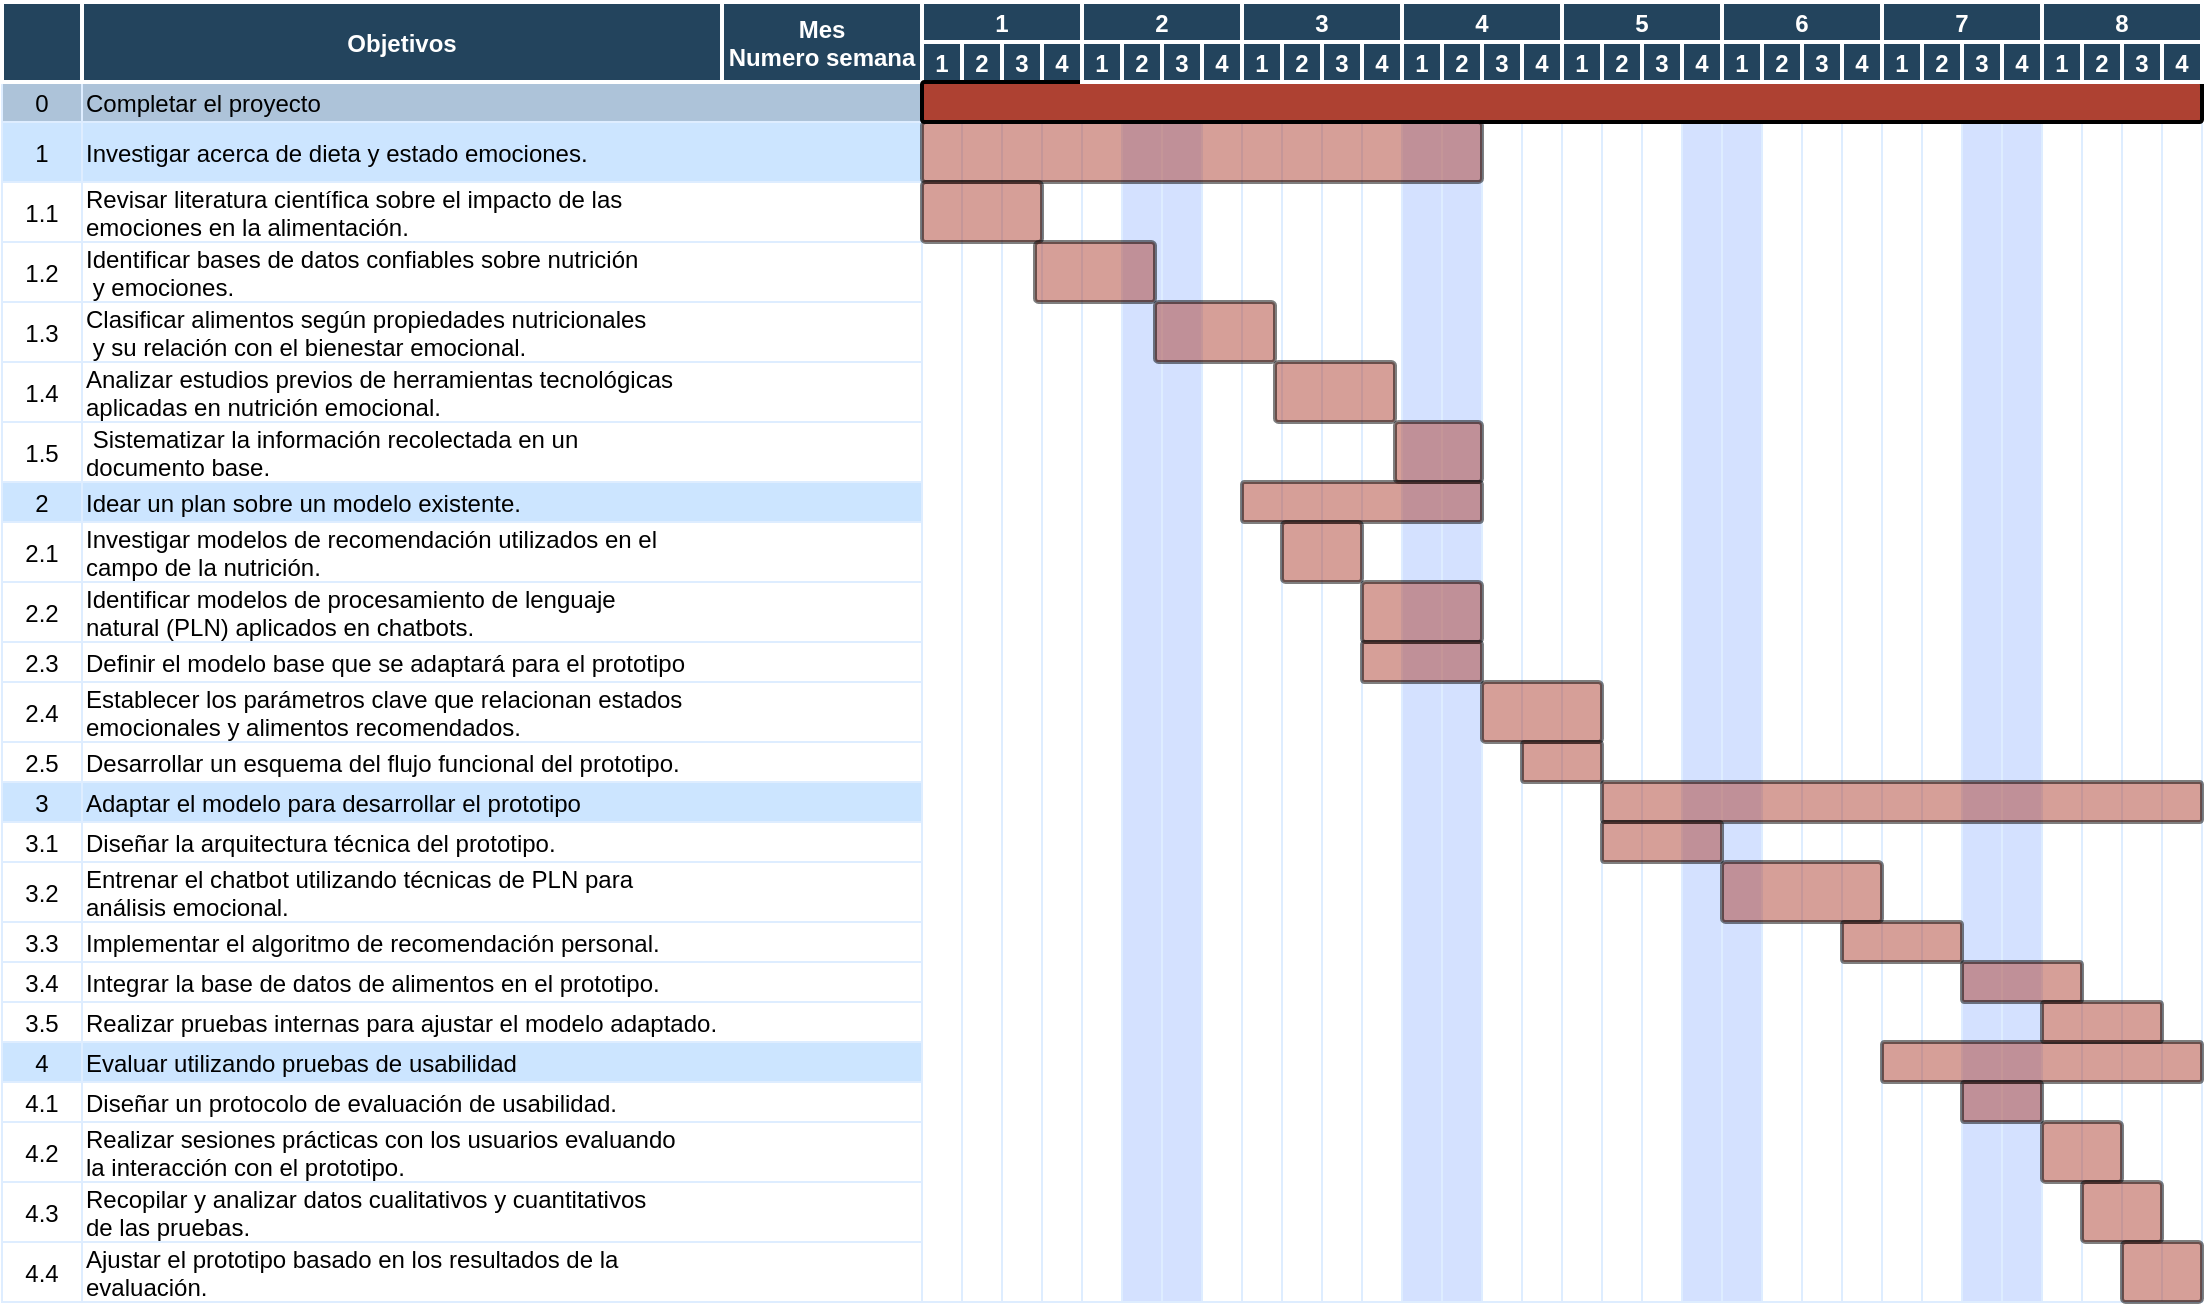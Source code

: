 <mxfile version="25.0.1">
  <diagram name="Page-1" id="8378b5f6-a2b2-b727-a746-972ab9d02e00">
    <mxGraphModel dx="1173" dy="677" grid="1" gridSize="10" guides="1" tooltips="1" connect="0" arrows="1" fold="1" page="1" pageScale="1.5" pageWidth="1169" pageHeight="827" background="none" math="0" shadow="0">
      <root>
        <mxCell id="0" />
        <mxCell id="1" parent="0" />
        <mxCell id="63" value="0" style="strokeColor=#DEEDFF;fillColor=#ADC3D9" parent="1" vertex="1">
          <mxGeometry x="40" y="360" width="40" height="20" as="geometry" />
        </mxCell>
        <mxCell id="64" value="Completar el proyecto" style="align=left;strokeColor=#DEEDFF;fillColor=#ADC3D9" parent="1" vertex="1">
          <mxGeometry x="80" y="360" width="420" height="20" as="geometry" />
        </mxCell>
        <mxCell id="68" value="" style="strokeColor=#DEEDFF" parent="1" vertex="1">
          <mxGeometry x="500" y="360" width="20" height="610" as="geometry" />
        </mxCell>
        <mxCell id="69" value="1" style="strokeColor=#DEEDFF;fillColor=#CCE5FF" parent="1" vertex="1">
          <mxGeometry x="40" y="380" width="40" height="30" as="geometry" />
        </mxCell>
        <mxCell id="70" value="Investigar acerca de dieta y estado emociones." style="align=left;strokeColor=#DEEDFF;fillColor=#CCE5FF" parent="1" vertex="1">
          <mxGeometry x="80" y="380" width="420" height="30" as="geometry" />
        </mxCell>
        <mxCell id="74" value="1.1" style="strokeColor=#DEEDFF" parent="1" vertex="1">
          <mxGeometry x="40" y="410" width="40" height="30" as="geometry" />
        </mxCell>
        <mxCell id="75" value="Revisar literatura científica sobre el impacto de las &#xa;emociones en la alimentación." style="align=left;strokeColor=#DEEDFF" parent="1" vertex="1">
          <mxGeometry x="80" y="410" width="420" height="30" as="geometry" />
        </mxCell>
        <mxCell id="79" value="1.2" style="strokeColor=#DEEDFF" parent="1" vertex="1">
          <mxGeometry x="40" y="440" width="40" height="30" as="geometry" />
        </mxCell>
        <mxCell id="80" value="Identificar bases de datos confiables sobre nutrición&#xa; y emociones." style="align=left;strokeColor=#DEEDFF" parent="1" vertex="1">
          <mxGeometry x="80" y="440" width="420" height="30" as="geometry" />
        </mxCell>
        <mxCell id="84" value="1.3" style="strokeColor=#DEEDFF" parent="1" vertex="1">
          <mxGeometry x="40" y="470" width="40" height="30" as="geometry" />
        </mxCell>
        <mxCell id="85" value="Clasificar alimentos según propiedades nutricionales&#xa; y su relación con el bienestar emocional." style="align=left;strokeColor=#DEEDFF" parent="1" vertex="1">
          <mxGeometry x="80" y="470" width="420" height="30" as="geometry" />
        </mxCell>
        <mxCell id="89" value="1.4" style="strokeColor=#DEEDFF" parent="1" vertex="1">
          <mxGeometry x="40" y="500" width="40" height="30" as="geometry" />
        </mxCell>
        <mxCell id="90" value="Analizar estudios previos de herramientas tecnológicas &#xa;aplicadas en nutrición emocional." style="align=left;strokeColor=#DEEDFF" parent="1" vertex="1">
          <mxGeometry x="80" y="500" width="420" height="30" as="geometry" />
        </mxCell>
        <mxCell id="94" value="1.5" style="strokeColor=#DEEDFF" parent="1" vertex="1">
          <mxGeometry x="40" y="530" width="40" height="30" as="geometry" />
        </mxCell>
        <mxCell id="95" value=" Sistematizar la información recolectada en un &#xa;documento base." style="align=left;strokeColor=#DEEDFF" parent="1" vertex="1">
          <mxGeometry x="80" y="530" width="420" height="30" as="geometry" />
        </mxCell>
        <mxCell id="99" value="2.1" style="strokeColor=#DEEDFF" parent="1" vertex="1">
          <mxGeometry x="40" y="580" width="40" height="30" as="geometry" />
        </mxCell>
        <mxCell id="100" value="Investigar modelos de recomendación utilizados en el &#xa;campo de la nutrición." style="align=left;strokeColor=#DEEDFF" parent="1" vertex="1">
          <mxGeometry x="80" y="580" width="420" height="30" as="geometry" />
        </mxCell>
        <mxCell id="104" value="2" style="strokeColor=#DEEDFF;fillColor=#CCE5FF" parent="1" vertex="1">
          <mxGeometry x="40.0" y="560.0" width="40" height="20" as="geometry" />
        </mxCell>
        <mxCell id="105" value="Idear un plan sobre un modelo existente." style="align=left;strokeColor=#DEEDFF;fillColor=#CCE5FF" parent="1" vertex="1">
          <mxGeometry x="80" y="560" width="420" height="20" as="geometry" />
        </mxCell>
        <mxCell id="109" value="2.2" style="strokeColor=#DEEDFF" parent="1" vertex="1">
          <mxGeometry x="40" y="610" width="40" height="30" as="geometry" />
        </mxCell>
        <mxCell id="110" value="Identificar modelos de procesamiento de lenguaje&#xa;natural (PLN) aplicados en chatbots." style="align=left;strokeColor=#DEEDFF" parent="1" vertex="1">
          <mxGeometry x="80" y="610" width="420" height="30" as="geometry" />
        </mxCell>
        <mxCell id="114" value="2.3" style="strokeColor=#DEEDFF" parent="1" vertex="1">
          <mxGeometry x="40" y="640" width="40" height="20" as="geometry" />
        </mxCell>
        <mxCell id="115" value="Definir el modelo base que se adaptará para el prototipo" style="align=left;strokeColor=#DEEDFF" parent="1" vertex="1">
          <mxGeometry x="80" y="640" width="420" height="20" as="geometry" />
        </mxCell>
        <mxCell id="119" value="2.4" style="strokeColor=#DEEDFF" parent="1" vertex="1">
          <mxGeometry x="40" y="660" width="40" height="30" as="geometry" />
        </mxCell>
        <mxCell id="120" value="Establecer los parámetros clave que relacionan estados &#xa;emocionales y alimentos recomendados." style="align=left;strokeColor=#DEEDFF" parent="1" vertex="1">
          <mxGeometry x="80" y="660" width="420" height="30" as="geometry" />
        </mxCell>
        <mxCell id="124" value="2.5" style="strokeColor=#DEEDFF" parent="1" vertex="1">
          <mxGeometry x="40.0" y="690.0" width="40" height="20" as="geometry" />
        </mxCell>
        <mxCell id="125" value="Desarrollar un esquema del flujo funcional del prototipo." style="align=left;strokeColor=#DEEDFF" parent="1" vertex="1">
          <mxGeometry x="80" y="690" width="420" height="20" as="geometry" />
        </mxCell>
        <mxCell id="129" value="3.1" style="strokeColor=#DEEDFF" parent="1" vertex="1">
          <mxGeometry x="40.0" y="730.0" width="40" height="20" as="geometry" />
        </mxCell>
        <mxCell id="130" value="Diseñar la arquitectura técnica del prototipo." style="align=left;strokeColor=#DEEDFF" parent="1" vertex="1">
          <mxGeometry x="80" y="730" width="420" height="20" as="geometry" />
        </mxCell>
        <mxCell id="134" value="3.2" style="strokeColor=#DEEDFF;fillColor=#FFFFFF" parent="1" vertex="1">
          <mxGeometry x="40" y="750" width="40" height="30" as="geometry" />
        </mxCell>
        <mxCell id="135" value="Entrenar el chatbot utilizando técnicas de PLN para &#xa;análisis emocional." style="align=left;strokeColor=#DEEDFF;fillColor=#FFFFFF" parent="1" vertex="1">
          <mxGeometry x="80" y="750" width="420" height="30" as="geometry" />
        </mxCell>
        <mxCell id="139" value="3" style="strokeColor=#DEEDFF;fillColor=#CCE5FF" parent="1" vertex="1">
          <mxGeometry x="40.0" y="710.0" width="40" height="20" as="geometry" />
        </mxCell>
        <mxCell id="140" value="Adaptar el modelo para desarrollar el prototipo" style="align=left;strokeColor=#DEEDFF;fillColor=#CCE5FF" parent="1" vertex="1">
          <mxGeometry x="80" y="710" width="420" height="20" as="geometry" />
        </mxCell>
        <mxCell id="144" value="3.3" style="strokeColor=#DEEDFF" parent="1" vertex="1">
          <mxGeometry x="40.0" y="780.0" width="40" height="20" as="geometry" />
        </mxCell>
        <mxCell id="145" value="Implementar el algoritmo de recomendación personal." style="align=left;strokeColor=#DEEDFF" parent="1" vertex="1">
          <mxGeometry x="80" y="780" width="420" height="20" as="geometry" />
        </mxCell>
        <mxCell id="149" value="3.4" style="strokeColor=#DEEDFF" parent="1" vertex="1">
          <mxGeometry x="40.0" y="800.0" width="40" height="20" as="geometry" />
        </mxCell>
        <mxCell id="150" value="Integrar la base de datos de alimentos en el prototipo." style="align=left;strokeColor=#DEEDFF" parent="1" vertex="1">
          <mxGeometry x="80" y="800" width="420" height="20" as="geometry" />
        </mxCell>
        <mxCell id="154" value="3.5" style="strokeColor=#DEEDFF" parent="1" vertex="1">
          <mxGeometry x="40.0" y="820.0" width="40" height="20" as="geometry" />
        </mxCell>
        <mxCell id="155" value="Realizar pruebas internas para ajustar el modelo adaptado." style="align=left;strokeColor=#DEEDFF" parent="1" vertex="1">
          <mxGeometry x="80" y="820" width="420" height="20" as="geometry" />
        </mxCell>
        <mxCell id="159" value="4.1" style="strokeColor=#DEEDFF" parent="1" vertex="1">
          <mxGeometry x="40.0" y="860.0" width="40" height="20" as="geometry" />
        </mxCell>
        <mxCell id="160" value="Diseñar un protocolo de evaluación de usabilidad." style="align=left;strokeColor=#DEEDFF" parent="1" vertex="1">
          <mxGeometry x="80" y="860" width="420" height="20" as="geometry" />
        </mxCell>
        <mxCell id="164" value="4.2" style="strokeColor=#DEEDFF" parent="1" vertex="1">
          <mxGeometry x="40" y="880" width="40" height="30" as="geometry" />
        </mxCell>
        <mxCell id="169" value="4.3" style="strokeColor=#DEEDFF" parent="1" vertex="1">
          <mxGeometry x="40" y="910" width="40" height="30" as="geometry" />
        </mxCell>
        <mxCell id="170" value="Realizar sesiones prácticas con los usuarios evaluando &#xa;la interacción con el prototipo." style="align=left;strokeColor=#DEEDFF" parent="1" vertex="1">
          <mxGeometry x="80" y="880" width="420" height="30" as="geometry" />
        </mxCell>
        <mxCell id="174" value="4.4" style="strokeColor=#DEEDFF" parent="1" vertex="1">
          <mxGeometry x="40" y="940" width="40" height="30" as="geometry" />
        </mxCell>
        <mxCell id="175" value="Recopilar y analizar datos cualitativos y cuantitativos &#xa;de las pruebas." style="align=left;strokeColor=#DEEDFF" parent="1" vertex="1">
          <mxGeometry x="80" y="910" width="420" height="30" as="geometry" />
        </mxCell>
        <mxCell id="194" value="" style="strokeColor=#DEEDFF" parent="1" vertex="1">
          <mxGeometry x="520" y="360" width="20" height="610" as="geometry" />
        </mxCell>
        <mxCell id="195" value="" style="strokeColor=#DEEDFF" parent="1" vertex="1">
          <mxGeometry x="540" y="360" width="20" height="610" as="geometry" />
        </mxCell>
        <mxCell id="196" value="" style="strokeColor=#DEEDFF" parent="1" vertex="1">
          <mxGeometry x="560" y="360" width="20" height="610" as="geometry" />
        </mxCell>
        <mxCell id="197" value="" style="strokeColor=#DEEDFF" parent="1" vertex="1">
          <mxGeometry x="580" y="360" width="20" height="610" as="geometry" />
        </mxCell>
        <mxCell id="198" value="" style="strokeColor=#DEEDFF;fillColor=#D4E1FF" parent="1" vertex="1">
          <mxGeometry x="600" y="360" width="20" height="610" as="geometry" />
        </mxCell>
        <mxCell id="199" value="" style="strokeColor=#DEEDFF;fillColor=#D4E1FF" parent="1" vertex="1">
          <mxGeometry x="620" y="360" width="20" height="610" as="geometry" />
        </mxCell>
        <mxCell id="200" value="" style="strokeColor=#DEEDFF" parent="1" vertex="1">
          <mxGeometry x="640" y="360" width="20" height="610" as="geometry" />
        </mxCell>
        <mxCell id="201" value="" style="strokeColor=#DEEDFF" parent="1" vertex="1">
          <mxGeometry x="660" y="360" width="20" height="610" as="geometry" />
        </mxCell>
        <mxCell id="202" value="" style="strokeColor=#DEEDFF" parent="1" vertex="1">
          <mxGeometry x="680" y="360" width="20" height="610" as="geometry" />
        </mxCell>
        <mxCell id="203" value="" style="strokeColor=#DEEDFF" parent="1" vertex="1">
          <mxGeometry x="700" y="360" width="20" height="610" as="geometry" />
        </mxCell>
        <mxCell id="204" value="" style="strokeColor=#DEEDFF" parent="1" vertex="1">
          <mxGeometry x="720" y="360" width="20" height="610" as="geometry" />
        </mxCell>
        <mxCell id="205" value="" style="strokeColor=#DEEDFF;fillColor=#D4E1FF" parent="1" vertex="1">
          <mxGeometry x="740" y="360" width="20" height="610" as="geometry" />
        </mxCell>
        <mxCell id="206" value="" style="strokeColor=#DEEDFF;fillColor=#D4E1FF" parent="1" vertex="1">
          <mxGeometry x="760" y="360" width="20" height="610" as="geometry" />
        </mxCell>
        <mxCell id="207" value="" style="strokeColor=#DEEDFF" parent="1" vertex="1">
          <mxGeometry x="780" y="360" width="20" height="610" as="geometry" />
        </mxCell>
        <mxCell id="208" value="" style="strokeColor=#DEEDFF" parent="1" vertex="1">
          <mxGeometry x="800" y="360" width="20" height="610" as="geometry" />
        </mxCell>
        <mxCell id="209" value="" style="strokeColor=#DEEDFF" parent="1" vertex="1">
          <mxGeometry x="820" y="360" width="20" height="610" as="geometry" />
        </mxCell>
        <mxCell id="210" value="" style="strokeColor=#DEEDFF" parent="1" vertex="1">
          <mxGeometry x="840" y="360" width="20" height="610" as="geometry" />
        </mxCell>
        <mxCell id="211" value="" style="strokeColor=#DEEDFF" parent="1" vertex="1">
          <mxGeometry x="860" y="360" width="20" height="610" as="geometry" />
        </mxCell>
        <mxCell id="212" value="" style="strokeColor=#DEEDFF;fillColor=#D4E1FF" parent="1" vertex="1">
          <mxGeometry x="880" y="360" width="20" height="610" as="geometry" />
        </mxCell>
        <mxCell id="213" value="" style="strokeColor=#DEEDFF;fillColor=#D4E1FF" parent="1" vertex="1">
          <mxGeometry x="900" y="360" width="20" height="610" as="geometry" />
        </mxCell>
        <mxCell id="214" value="" style="strokeColor=#DEEDFF" parent="1" vertex="1">
          <mxGeometry x="920" y="360" width="20" height="610" as="geometry" />
        </mxCell>
        <mxCell id="215" value="" style="strokeColor=#DEEDFF" parent="1" vertex="1">
          <mxGeometry x="940" y="360" width="20" height="610" as="geometry" />
        </mxCell>
        <mxCell id="216" value="" style="strokeColor=#DEEDFF" parent="1" vertex="1">
          <mxGeometry x="960" y="360" width="20" height="610" as="geometry" />
        </mxCell>
        <mxCell id="217" value="" style="strokeColor=#DEEDFF" parent="1" vertex="1">
          <mxGeometry x="980" y="360" width="20" height="610" as="geometry" />
        </mxCell>
        <mxCell id="218" value="" style="strokeColor=#DEEDFF" parent="1" vertex="1">
          <mxGeometry x="1000" y="360" width="20" height="610" as="geometry" />
        </mxCell>
        <mxCell id="219" value="" style="strokeColor=#DEEDFF;fillColor=#D4E1FF" parent="1" vertex="1">
          <mxGeometry x="1020" y="360" width="20" height="610" as="geometry" />
        </mxCell>
        <mxCell id="220" value="" style="strokeColor=#DEEDFF;fillColor=#D4E1FF" parent="1" vertex="1">
          <mxGeometry x="1040" y="360" width="20" height="610" as="geometry" />
        </mxCell>
        <mxCell id="221" value="" style="strokeColor=#DEEDFF" parent="1" vertex="1">
          <mxGeometry x="1060" y="360" width="20" height="610" as="geometry" />
        </mxCell>
        <mxCell id="222" value="" style="strokeColor=#DEEDFF" parent="1" vertex="1">
          <mxGeometry x="1080" y="360" width="20" height="610" as="geometry" />
        </mxCell>
        <mxCell id="223" value="" style="strokeColor=#DEEDFF" parent="1" vertex="1">
          <mxGeometry x="1100" y="360" width="20" height="610" as="geometry" />
        </mxCell>
        <mxCell id="224" value="" style="strokeColor=#DEEDFF" parent="1" vertex="1">
          <mxGeometry x="1120" y="360" width="20" height="610" as="geometry" />
        </mxCell>
        <mxCell id="2" value="Objetivos" style="fillColor=#23445D;strokeColor=#FFFFFF;strokeWidth=2;fontColor=#FFFFFF;fontStyle=1" parent="1" vertex="1">
          <mxGeometry x="80" y="320" width="320" height="40" as="geometry" />
        </mxCell>
        <mxCell id="3" value="" style="fillColor=#23445D;strokeColor=#FFFFFF;strokeWidth=2;fontColor=#FFFFFF;fontStyle=1" parent="1" vertex="1">
          <mxGeometry x="40" y="320" width="40" height="40" as="geometry" />
        </mxCell>
        <mxCell id="4" value="1" style="fillColor=#23445D;strokeColor=#FFFFFF;strokeWidth=2;fontColor=#FFFFFF;fontStyle=1" parent="1" vertex="1">
          <mxGeometry x="500" y="320" width="80" height="20" as="geometry" />
        </mxCell>
        <mxCell id="5" value="1" style="fillColor=#23445D;strokeColor=#FFFFFF;strokeWidth=2;fontColor=#FFFFFF;fontStyle=1" parent="1" vertex="1">
          <mxGeometry x="500.0" y="340.0" width="20" height="20" as="geometry" />
        </mxCell>
        <mxCell id="6" value="2" style="fillColor=#23445D;strokeColor=#FFFFFF;strokeWidth=2;fontColor=#FFFFFF;fontStyle=1" parent="1" vertex="1">
          <mxGeometry x="520.0" y="340.0" width="20" height="20" as="geometry" />
        </mxCell>
        <mxCell id="7" value="3" style="fillColor=#23445D;strokeColor=#FFFFFF;strokeWidth=2;fontColor=#FFFFFF;fontStyle=1" parent="1" vertex="1">
          <mxGeometry x="540.0" y="340.0" width="20" height="20" as="geometry" />
        </mxCell>
        <mxCell id="8" value="4" style="fillColor=#23445D;strokeColor=#FFFFFF;strokeWidth=2;fontColor=#FFFFFF;fontStyle=1" parent="1" vertex="1">
          <mxGeometry x="560.0" y="340.0" width="20" height="20" as="geometry" />
        </mxCell>
        <mxCell id="12" value="Mes&#xa;Numero semana" style="fillColor=#23445D;strokeColor=#FFFFFF;strokeWidth=2;fontColor=#FFFFFF;fontStyle=1" parent="1" vertex="1">
          <mxGeometry x="400" y="320" width="100" height="40" as="geometry" />
        </mxCell>
        <mxCell id="242" value="" style="shape=mxgraph.flowchart.process;fillColor=#AE4132;strokeColor=#000000;strokeWidth=2;opacity=50" parent="1" vertex="1">
          <mxGeometry x="500" y="380" width="280" height="30" as="geometry" />
        </mxCell>
        <mxCell id="254" value="" style="shape=mxgraph.flowchart.process;fillColor=#AE4132;strokeColor=#000000;strokeWidth=2;opacity=100" parent="1" vertex="1">
          <mxGeometry x="500" y="360" width="640" height="20" as="geometry" />
        </mxCell>
        <mxCell id="KMovM7LpsKUAW9iRTQMW-255" value="4" style="strokeColor=#DEEDFF;fillColor=#CCE5FF" vertex="1" parent="1">
          <mxGeometry x="40.0" y="840.0" width="40" height="20" as="geometry" />
        </mxCell>
        <mxCell id="KMovM7LpsKUAW9iRTQMW-256" value="Evaluar utilizando pruebas de usabilidad" style="align=left;strokeColor=#DEEDFF;fillColor=#CCE5FF" vertex="1" parent="1">
          <mxGeometry x="80" y="840" width="420" height="20" as="geometry" />
        </mxCell>
        <mxCell id="KMovM7LpsKUAW9iRTQMW-257" value="Ajustar el prototipo basado en los resultados de la &#xa;evaluación." style="align=left;strokeColor=#DEEDFF" vertex="1" parent="1">
          <mxGeometry x="80" y="940" width="420" height="30" as="geometry" />
        </mxCell>
        <mxCell id="KMovM7LpsKUAW9iRTQMW-259" value="2" style="fillColor=#23445D;strokeColor=#FFFFFF;strokeWidth=2;fontColor=#FFFFFF;fontStyle=1" vertex="1" parent="1">
          <mxGeometry x="580" y="320" width="80" height="20" as="geometry" />
        </mxCell>
        <mxCell id="KMovM7LpsKUAW9iRTQMW-260" value="1" style="fillColor=#23445D;strokeColor=#FFFFFF;strokeWidth=2;fontColor=#FFFFFF;fontStyle=1" vertex="1" parent="1">
          <mxGeometry x="580.0" y="340.0" width="20" height="20" as="geometry" />
        </mxCell>
        <mxCell id="KMovM7LpsKUAW9iRTQMW-261" value="2" style="fillColor=#23445D;strokeColor=#FFFFFF;strokeWidth=2;fontColor=#FFFFFF;fontStyle=1" vertex="1" parent="1">
          <mxGeometry x="600.0" y="340.0" width="20" height="20" as="geometry" />
        </mxCell>
        <mxCell id="KMovM7LpsKUAW9iRTQMW-262" value="3" style="fillColor=#23445D;strokeColor=#FFFFFF;strokeWidth=2;fontColor=#FFFFFF;fontStyle=1" vertex="1" parent="1">
          <mxGeometry x="620.0" y="340.0" width="20" height="20" as="geometry" />
        </mxCell>
        <mxCell id="KMovM7LpsKUAW9iRTQMW-263" value="4" style="fillColor=#23445D;strokeColor=#FFFFFF;strokeWidth=2;fontColor=#FFFFFF;fontStyle=1" vertex="1" parent="1">
          <mxGeometry x="640.0" y="340.0" width="20" height="20" as="geometry" />
        </mxCell>
        <mxCell id="KMovM7LpsKUAW9iRTQMW-264" value="3" style="fillColor=#23445D;strokeColor=#FFFFFF;strokeWidth=2;fontColor=#FFFFFF;fontStyle=1" vertex="1" parent="1">
          <mxGeometry x="660" y="320" width="80" height="20" as="geometry" />
        </mxCell>
        <mxCell id="KMovM7LpsKUAW9iRTQMW-265" value="1" style="fillColor=#23445D;strokeColor=#FFFFFF;strokeWidth=2;fontColor=#FFFFFF;fontStyle=1" vertex="1" parent="1">
          <mxGeometry x="660.0" y="340.0" width="20" height="20" as="geometry" />
        </mxCell>
        <mxCell id="KMovM7LpsKUAW9iRTQMW-266" value="2" style="fillColor=#23445D;strokeColor=#FFFFFF;strokeWidth=2;fontColor=#FFFFFF;fontStyle=1" vertex="1" parent="1">
          <mxGeometry x="680.0" y="340.0" width="20" height="20" as="geometry" />
        </mxCell>
        <mxCell id="KMovM7LpsKUAW9iRTQMW-267" value="3" style="fillColor=#23445D;strokeColor=#FFFFFF;strokeWidth=2;fontColor=#FFFFFF;fontStyle=1" vertex="1" parent="1">
          <mxGeometry x="700.0" y="340.0" width="20" height="20" as="geometry" />
        </mxCell>
        <mxCell id="KMovM7LpsKUAW9iRTQMW-268" value="4" style="fillColor=#23445D;strokeColor=#FFFFFF;strokeWidth=2;fontColor=#FFFFFF;fontStyle=1" vertex="1" parent="1">
          <mxGeometry x="720.0" y="340.0" width="20" height="20" as="geometry" />
        </mxCell>
        <mxCell id="KMovM7LpsKUAW9iRTQMW-269" value="4" style="fillColor=#23445D;strokeColor=#FFFFFF;strokeWidth=2;fontColor=#FFFFFF;fontStyle=1" vertex="1" parent="1">
          <mxGeometry x="740" y="320" width="80" height="20" as="geometry" />
        </mxCell>
        <mxCell id="KMovM7LpsKUAW9iRTQMW-270" value="1" style="fillColor=#23445D;strokeColor=#FFFFFF;strokeWidth=2;fontColor=#FFFFFF;fontStyle=1" vertex="1" parent="1">
          <mxGeometry x="740.0" y="340.0" width="20" height="20" as="geometry" />
        </mxCell>
        <mxCell id="KMovM7LpsKUAW9iRTQMW-271" value="2" style="fillColor=#23445D;strokeColor=#FFFFFF;strokeWidth=2;fontColor=#FFFFFF;fontStyle=1" vertex="1" parent="1">
          <mxGeometry x="760.0" y="340.0" width="20" height="20" as="geometry" />
        </mxCell>
        <mxCell id="KMovM7LpsKUAW9iRTQMW-272" value="3" style="fillColor=#23445D;strokeColor=#FFFFFF;strokeWidth=2;fontColor=#FFFFFF;fontStyle=1" vertex="1" parent="1">
          <mxGeometry x="780.0" y="340.0" width="20" height="20" as="geometry" />
        </mxCell>
        <mxCell id="KMovM7LpsKUAW9iRTQMW-273" value="4" style="fillColor=#23445D;strokeColor=#FFFFFF;strokeWidth=2;fontColor=#FFFFFF;fontStyle=1" vertex="1" parent="1">
          <mxGeometry x="800.0" y="340.0" width="20" height="20" as="geometry" />
        </mxCell>
        <mxCell id="KMovM7LpsKUAW9iRTQMW-274" value="5" style="fillColor=#23445D;strokeColor=#FFFFFF;strokeWidth=2;fontColor=#FFFFFF;fontStyle=1" vertex="1" parent="1">
          <mxGeometry x="820" y="320" width="80" height="20" as="geometry" />
        </mxCell>
        <mxCell id="KMovM7LpsKUAW9iRTQMW-275" value="1" style="fillColor=#23445D;strokeColor=#FFFFFF;strokeWidth=2;fontColor=#FFFFFF;fontStyle=1" vertex="1" parent="1">
          <mxGeometry x="820.0" y="340.0" width="20" height="20" as="geometry" />
        </mxCell>
        <mxCell id="KMovM7LpsKUAW9iRTQMW-276" value="2" style="fillColor=#23445D;strokeColor=#FFFFFF;strokeWidth=2;fontColor=#FFFFFF;fontStyle=1" vertex="1" parent="1">
          <mxGeometry x="840.0" y="340.0" width="20" height="20" as="geometry" />
        </mxCell>
        <mxCell id="KMovM7LpsKUAW9iRTQMW-277" value="3" style="fillColor=#23445D;strokeColor=#FFFFFF;strokeWidth=2;fontColor=#FFFFFF;fontStyle=1" vertex="1" parent="1">
          <mxGeometry x="860.0" y="340.0" width="20" height="20" as="geometry" />
        </mxCell>
        <mxCell id="KMovM7LpsKUAW9iRTQMW-278" value="4" style="fillColor=#23445D;strokeColor=#FFFFFF;strokeWidth=2;fontColor=#FFFFFF;fontStyle=1" vertex="1" parent="1">
          <mxGeometry x="880.0" y="340.0" width="20" height="20" as="geometry" />
        </mxCell>
        <mxCell id="KMovM7LpsKUAW9iRTQMW-279" value="6" style="fillColor=#23445D;strokeColor=#FFFFFF;strokeWidth=2;fontColor=#FFFFFF;fontStyle=1" vertex="1" parent="1">
          <mxGeometry x="900" y="320" width="80" height="20" as="geometry" />
        </mxCell>
        <mxCell id="KMovM7LpsKUAW9iRTQMW-280" value="1" style="fillColor=#23445D;strokeColor=#FFFFFF;strokeWidth=2;fontColor=#FFFFFF;fontStyle=1" vertex="1" parent="1">
          <mxGeometry x="900.0" y="340.0" width="20" height="20" as="geometry" />
        </mxCell>
        <mxCell id="KMovM7LpsKUAW9iRTQMW-281" value="2" style="fillColor=#23445D;strokeColor=#FFFFFF;strokeWidth=2;fontColor=#FFFFFF;fontStyle=1" vertex="1" parent="1">
          <mxGeometry x="920.0" y="340.0" width="20" height="20" as="geometry" />
        </mxCell>
        <mxCell id="KMovM7LpsKUAW9iRTQMW-282" value="3" style="fillColor=#23445D;strokeColor=#FFFFFF;strokeWidth=2;fontColor=#FFFFFF;fontStyle=1" vertex="1" parent="1">
          <mxGeometry x="940.0" y="340.0" width="20" height="20" as="geometry" />
        </mxCell>
        <mxCell id="KMovM7LpsKUAW9iRTQMW-283" value="4" style="fillColor=#23445D;strokeColor=#FFFFFF;strokeWidth=2;fontColor=#FFFFFF;fontStyle=1" vertex="1" parent="1">
          <mxGeometry x="960.0" y="340.0" width="20" height="20" as="geometry" />
        </mxCell>
        <mxCell id="KMovM7LpsKUAW9iRTQMW-284" value="7" style="fillColor=#23445D;strokeColor=#FFFFFF;strokeWidth=2;fontColor=#FFFFFF;fontStyle=1" vertex="1" parent="1">
          <mxGeometry x="980" y="320" width="80" height="20" as="geometry" />
        </mxCell>
        <mxCell id="KMovM7LpsKUAW9iRTQMW-285" value="1" style="fillColor=#23445D;strokeColor=#FFFFFF;strokeWidth=2;fontColor=#FFFFFF;fontStyle=1" vertex="1" parent="1">
          <mxGeometry x="980.0" y="340.0" width="20" height="20" as="geometry" />
        </mxCell>
        <mxCell id="KMovM7LpsKUAW9iRTQMW-286" value="2" style="fillColor=#23445D;strokeColor=#FFFFFF;strokeWidth=2;fontColor=#FFFFFF;fontStyle=1" vertex="1" parent="1">
          <mxGeometry x="1000.0" y="340.0" width="20" height="20" as="geometry" />
        </mxCell>
        <mxCell id="KMovM7LpsKUAW9iRTQMW-287" value="3" style="fillColor=#23445D;strokeColor=#FFFFFF;strokeWidth=2;fontColor=#FFFFFF;fontStyle=1" vertex="1" parent="1">
          <mxGeometry x="1020.0" y="340.0" width="20" height="20" as="geometry" />
        </mxCell>
        <mxCell id="KMovM7LpsKUAW9iRTQMW-288" value="4" style="fillColor=#23445D;strokeColor=#FFFFFF;strokeWidth=2;fontColor=#FFFFFF;fontStyle=1" vertex="1" parent="1">
          <mxGeometry x="1040.0" y="340.0" width="20" height="20" as="geometry" />
        </mxCell>
        <mxCell id="KMovM7LpsKUAW9iRTQMW-289" value="8" style="fillColor=#23445D;strokeColor=#FFFFFF;strokeWidth=2;fontColor=#FFFFFF;fontStyle=1" vertex="1" parent="1">
          <mxGeometry x="1060" y="320" width="80" height="20" as="geometry" />
        </mxCell>
        <mxCell id="KMovM7LpsKUAW9iRTQMW-290" value="1" style="fillColor=#23445D;strokeColor=#FFFFFF;strokeWidth=2;fontColor=#FFFFFF;fontStyle=1" vertex="1" parent="1">
          <mxGeometry x="1060.0" y="340.0" width="20" height="20" as="geometry" />
        </mxCell>
        <mxCell id="KMovM7LpsKUAW9iRTQMW-291" value="2" style="fillColor=#23445D;strokeColor=#FFFFFF;strokeWidth=2;fontColor=#FFFFFF;fontStyle=1" vertex="1" parent="1">
          <mxGeometry x="1080.0" y="340.0" width="20" height="20" as="geometry" />
        </mxCell>
        <mxCell id="KMovM7LpsKUAW9iRTQMW-292" value="3" style="fillColor=#23445D;strokeColor=#FFFFFF;strokeWidth=2;fontColor=#FFFFFF;fontStyle=1" vertex="1" parent="1">
          <mxGeometry x="1100.0" y="340.0" width="20" height="20" as="geometry" />
        </mxCell>
        <mxCell id="KMovM7LpsKUAW9iRTQMW-293" value="4" style="fillColor=#23445D;strokeColor=#FFFFFF;strokeWidth=2;fontColor=#FFFFFF;fontStyle=1" vertex="1" parent="1">
          <mxGeometry x="1120.0" y="340.0" width="20" height="20" as="geometry" />
        </mxCell>
        <mxCell id="KMovM7LpsKUAW9iRTQMW-294" value="" style="shape=mxgraph.flowchart.process;fillColor=#AE4132;strokeColor=#000000;strokeWidth=2;opacity=50" vertex="1" parent="1">
          <mxGeometry x="500" y="410" width="60" height="30" as="geometry" />
        </mxCell>
        <mxCell id="KMovM7LpsKUAW9iRTQMW-295" value="" style="shape=mxgraph.flowchart.process;fillColor=#AE4132;strokeColor=#000000;strokeWidth=2;opacity=50" vertex="1" parent="1">
          <mxGeometry x="556.5" y="440" width="60" height="30" as="geometry" />
        </mxCell>
        <mxCell id="KMovM7LpsKUAW9iRTQMW-296" value="" style="shape=mxgraph.flowchart.process;fillColor=#AE4132;strokeColor=#000000;strokeWidth=2;opacity=50" vertex="1" parent="1">
          <mxGeometry x="616.5" y="470" width="60" height="30" as="geometry" />
        </mxCell>
        <mxCell id="KMovM7LpsKUAW9iRTQMW-297" value="" style="shape=mxgraph.flowchart.process;fillColor=#AE4132;strokeColor=#000000;strokeWidth=2;opacity=50" vertex="1" parent="1">
          <mxGeometry x="676.5" y="500" width="60" height="30" as="geometry" />
        </mxCell>
        <mxCell id="KMovM7LpsKUAW9iRTQMW-298" value="" style="shape=mxgraph.flowchart.process;fillColor=#AE4132;strokeColor=#000000;strokeWidth=2;opacity=50" vertex="1" parent="1">
          <mxGeometry x="736.5" y="530" width="43.5" height="30" as="geometry" />
        </mxCell>
        <mxCell id="KMovM7LpsKUAW9iRTQMW-299" value="" style="shape=mxgraph.flowchart.process;fillColor=#AE4132;strokeColor=#000000;strokeWidth=2;opacity=50" vertex="1" parent="1">
          <mxGeometry x="660" y="560" width="120" height="20" as="geometry" />
        </mxCell>
        <mxCell id="KMovM7LpsKUAW9iRTQMW-301" value="" style="shape=mxgraph.flowchart.process;fillColor=#AE4132;strokeColor=#000000;strokeWidth=2;opacity=50" vertex="1" parent="1">
          <mxGeometry x="680" y="580" width="40" height="30" as="geometry" />
        </mxCell>
        <mxCell id="KMovM7LpsKUAW9iRTQMW-302" value="" style="shape=mxgraph.flowchart.process;fillColor=#AE4132;strokeColor=#000000;strokeWidth=2;opacity=50" vertex="1" parent="1">
          <mxGeometry x="720" y="610" width="60" height="30" as="geometry" />
        </mxCell>
        <mxCell id="KMovM7LpsKUAW9iRTQMW-303" value="" style="shape=mxgraph.flowchart.process;fillColor=#AE4132;strokeColor=#000000;strokeWidth=2;opacity=50" vertex="1" parent="1">
          <mxGeometry x="720" y="640" width="60" height="20" as="geometry" />
        </mxCell>
        <mxCell id="KMovM7LpsKUAW9iRTQMW-304" value="" style="shape=mxgraph.flowchart.process;fillColor=#AE4132;strokeColor=#000000;strokeWidth=2;opacity=50" vertex="1" parent="1">
          <mxGeometry x="780" y="660" width="60" height="30" as="geometry" />
        </mxCell>
        <mxCell id="KMovM7LpsKUAW9iRTQMW-305" value="" style="shape=mxgraph.flowchart.process;fillColor=#AE4132;strokeColor=#000000;strokeWidth=2;opacity=50" vertex="1" parent="1">
          <mxGeometry x="800" y="690" width="40" height="20" as="geometry" />
        </mxCell>
        <mxCell id="KMovM7LpsKUAW9iRTQMW-306" value="" style="shape=mxgraph.flowchart.process;fillColor=#AE4132;strokeColor=#000000;strokeWidth=2;opacity=50" vertex="1" parent="1">
          <mxGeometry x="840" y="710" width="300" height="20" as="geometry" />
        </mxCell>
        <mxCell id="KMovM7LpsKUAW9iRTQMW-307" value="" style="shape=mxgraph.flowchart.process;fillColor=#AE4132;strokeColor=#000000;strokeWidth=2;opacity=50" vertex="1" parent="1">
          <mxGeometry x="840" y="730" width="60" height="20" as="geometry" />
        </mxCell>
        <mxCell id="KMovM7LpsKUAW9iRTQMW-308" value="" style="shape=mxgraph.flowchart.process;fillColor=#AE4132;strokeColor=#000000;strokeWidth=2;opacity=50" vertex="1" parent="1">
          <mxGeometry x="900" y="750" width="80" height="30" as="geometry" />
        </mxCell>
        <mxCell id="KMovM7LpsKUAW9iRTQMW-309" value="" style="shape=mxgraph.flowchart.process;fillColor=#AE4132;strokeColor=#000000;strokeWidth=2;opacity=50" vertex="1" parent="1">
          <mxGeometry x="960" y="780" width="60" height="20" as="geometry" />
        </mxCell>
        <mxCell id="KMovM7LpsKUAW9iRTQMW-310" value="" style="shape=mxgraph.flowchart.process;fillColor=#AE4132;strokeColor=#000000;strokeWidth=2;opacity=50" vertex="1" parent="1">
          <mxGeometry x="1020" y="800" width="60" height="20" as="geometry" />
        </mxCell>
        <mxCell id="KMovM7LpsKUAW9iRTQMW-311" value="" style="shape=mxgraph.flowchart.process;fillColor=#AE4132;strokeColor=#000000;strokeWidth=2;opacity=50" vertex="1" parent="1">
          <mxGeometry x="980" y="840" width="160" height="20" as="geometry" />
        </mxCell>
        <mxCell id="KMovM7LpsKUAW9iRTQMW-312" value="" style="shape=mxgraph.flowchart.process;fillColor=#AE4132;strokeColor=#000000;strokeWidth=2;opacity=50" vertex="1" parent="1">
          <mxGeometry x="1060" y="820" width="60" height="20" as="geometry" />
        </mxCell>
        <mxCell id="KMovM7LpsKUAW9iRTQMW-314" value="" style="shape=mxgraph.flowchart.process;fillColor=#AE4132;strokeColor=#000000;strokeWidth=2;opacity=50" vertex="1" parent="1">
          <mxGeometry x="1020" y="860" width="40" height="20" as="geometry" />
        </mxCell>
        <mxCell id="KMovM7LpsKUAW9iRTQMW-315" value="" style="shape=mxgraph.flowchart.process;fillColor=#AE4132;strokeColor=#000000;strokeWidth=2;opacity=50" vertex="1" parent="1">
          <mxGeometry x="1060" y="880" width="40" height="30" as="geometry" />
        </mxCell>
        <mxCell id="KMovM7LpsKUAW9iRTQMW-316" value="" style="shape=mxgraph.flowchart.process;fillColor=#AE4132;strokeColor=#000000;strokeWidth=2;opacity=50" vertex="1" parent="1">
          <mxGeometry x="1080" y="910" width="40" height="30" as="geometry" />
        </mxCell>
        <mxCell id="KMovM7LpsKUAW9iRTQMW-317" value="" style="shape=mxgraph.flowchart.process;fillColor=#AE4132;strokeColor=#000000;strokeWidth=2;opacity=50" vertex="1" parent="1">
          <mxGeometry x="1100" y="940" width="40" height="30" as="geometry" />
        </mxCell>
      </root>
    </mxGraphModel>
  </diagram>
</mxfile>
